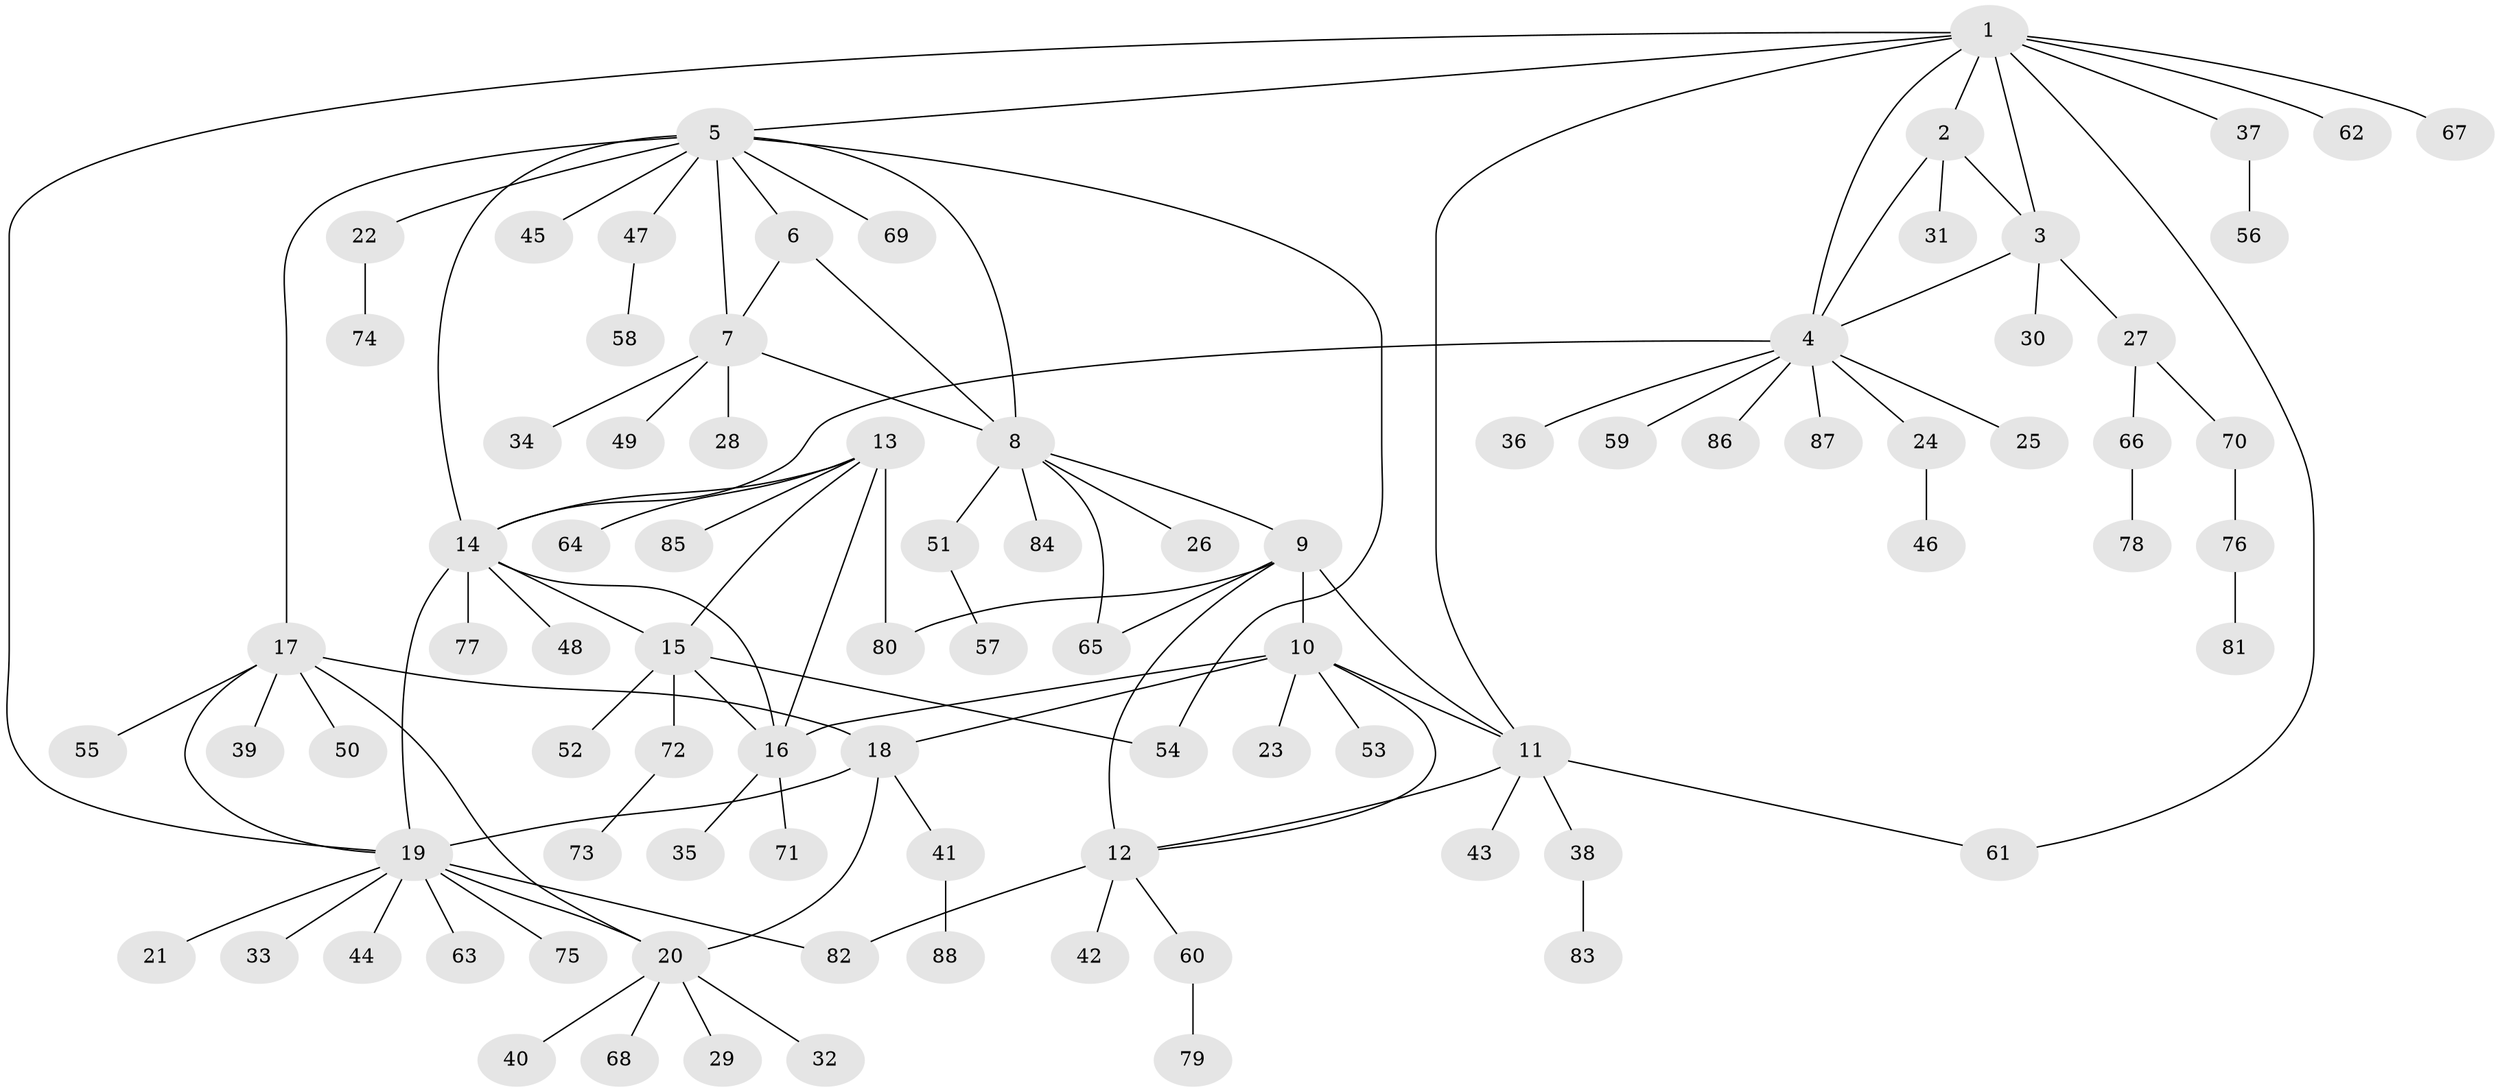 // Generated by graph-tools (version 1.1) at 2025/02/03/09/25 03:02:52]
// undirected, 88 vertices, 113 edges
graph export_dot {
graph [start="1"]
  node [color=gray90,style=filled];
  1;
  2;
  3;
  4;
  5;
  6;
  7;
  8;
  9;
  10;
  11;
  12;
  13;
  14;
  15;
  16;
  17;
  18;
  19;
  20;
  21;
  22;
  23;
  24;
  25;
  26;
  27;
  28;
  29;
  30;
  31;
  32;
  33;
  34;
  35;
  36;
  37;
  38;
  39;
  40;
  41;
  42;
  43;
  44;
  45;
  46;
  47;
  48;
  49;
  50;
  51;
  52;
  53;
  54;
  55;
  56;
  57;
  58;
  59;
  60;
  61;
  62;
  63;
  64;
  65;
  66;
  67;
  68;
  69;
  70;
  71;
  72;
  73;
  74;
  75;
  76;
  77;
  78;
  79;
  80;
  81;
  82;
  83;
  84;
  85;
  86;
  87;
  88;
  1 -- 2;
  1 -- 3;
  1 -- 4;
  1 -- 5;
  1 -- 11;
  1 -- 19;
  1 -- 37;
  1 -- 61;
  1 -- 62;
  1 -- 67;
  2 -- 3;
  2 -- 4;
  2 -- 31;
  3 -- 4;
  3 -- 27;
  3 -- 30;
  4 -- 14;
  4 -- 24;
  4 -- 25;
  4 -- 36;
  4 -- 59;
  4 -- 86;
  4 -- 87;
  5 -- 6;
  5 -- 7;
  5 -- 8;
  5 -- 14;
  5 -- 17;
  5 -- 22;
  5 -- 45;
  5 -- 47;
  5 -- 54;
  5 -- 69;
  6 -- 7;
  6 -- 8;
  7 -- 8;
  7 -- 28;
  7 -- 34;
  7 -- 49;
  8 -- 9;
  8 -- 26;
  8 -- 51;
  8 -- 65;
  8 -- 84;
  9 -- 10;
  9 -- 11;
  9 -- 12;
  9 -- 65;
  9 -- 80;
  10 -- 11;
  10 -- 12;
  10 -- 16;
  10 -- 18;
  10 -- 23;
  10 -- 53;
  11 -- 12;
  11 -- 38;
  11 -- 43;
  11 -- 61;
  12 -- 42;
  12 -- 60;
  12 -- 82;
  13 -- 14;
  13 -- 15;
  13 -- 16;
  13 -- 64;
  13 -- 80;
  13 -- 85;
  14 -- 15;
  14 -- 16;
  14 -- 19;
  14 -- 48;
  14 -- 77;
  15 -- 16;
  15 -- 52;
  15 -- 54;
  15 -- 72;
  16 -- 35;
  16 -- 71;
  17 -- 18;
  17 -- 19;
  17 -- 20;
  17 -- 39;
  17 -- 50;
  17 -- 55;
  18 -- 19;
  18 -- 20;
  18 -- 41;
  19 -- 20;
  19 -- 21;
  19 -- 33;
  19 -- 44;
  19 -- 63;
  19 -- 75;
  19 -- 82;
  20 -- 29;
  20 -- 32;
  20 -- 40;
  20 -- 68;
  22 -- 74;
  24 -- 46;
  27 -- 66;
  27 -- 70;
  37 -- 56;
  38 -- 83;
  41 -- 88;
  47 -- 58;
  51 -- 57;
  60 -- 79;
  66 -- 78;
  70 -- 76;
  72 -- 73;
  76 -- 81;
}
